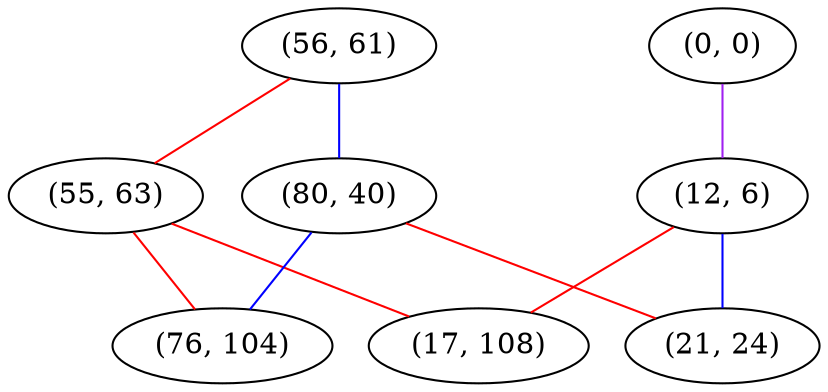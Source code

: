 graph "" {
"(0, 0)";
"(56, 61)";
"(55, 63)";
"(80, 40)";
"(12, 6)";
"(17, 108)";
"(21, 24)";
"(76, 104)";
"(0, 0)" -- "(12, 6)"  [color=purple, key=0, weight=4];
"(56, 61)" -- "(80, 40)"  [color=blue, key=0, weight=3];
"(56, 61)" -- "(55, 63)"  [color=red, key=0, weight=1];
"(55, 63)" -- "(17, 108)"  [color=red, key=0, weight=1];
"(55, 63)" -- "(76, 104)"  [color=red, key=0, weight=1];
"(80, 40)" -- "(21, 24)"  [color=red, key=0, weight=1];
"(80, 40)" -- "(76, 104)"  [color=blue, key=0, weight=3];
"(12, 6)" -- "(21, 24)"  [color=blue, key=0, weight=3];
"(12, 6)" -- "(17, 108)"  [color=red, key=0, weight=1];
}
